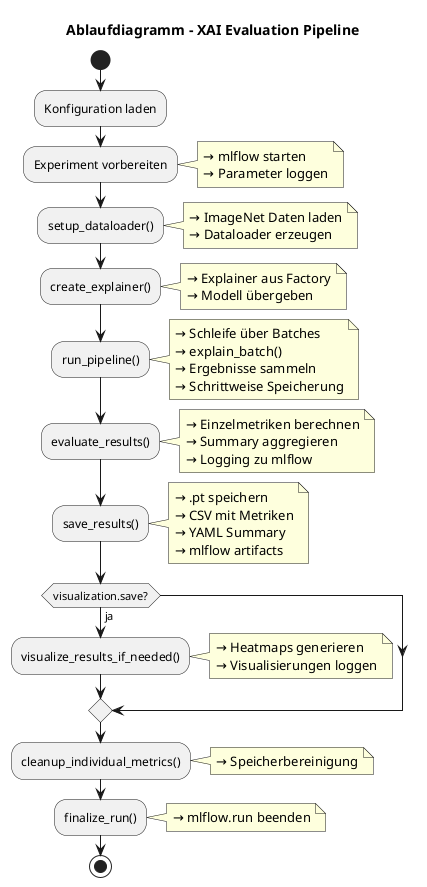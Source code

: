 @startuml
title Ablaufdiagramm – XAI Evaluation Pipeline

start

:Konfiguration laden;
:Experiment vorbereiten;
note right
  → mlflow starten
  → Parameter loggen
end note

:setup_dataloader();
note right
  → ImageNet Daten laden
  → Dataloader erzeugen
end note

:create_explainer();
note right
  → Explainer aus Factory
  → Modell übergeben
end note

:run_pipeline();
note right
  → Schleife über Batches
  → explain_batch()
  → Ergebnisse sammeln
  → Schrittweise Speicherung
end note

:evaluate_results();
note right
  → Einzelmetriken berechnen
  → Summary aggregieren
  → Logging zu mlflow
end note

:save_results();
note right
  → .pt speichern
  → CSV mit Metriken
  → YAML Summary
  → mlflow artifacts
end note

if (visualization.save?) then (ja)
  :visualize_results_if_needed();
  note right
    → Heatmaps generieren
    → Visualisierungen loggen
  end note
endif

:cleanup_individual_metrics();
note right
  → Speicherbereinigung
end note

:finalize_run();
note right
  → mlflow.run beenden
end note

stop
@enduml
